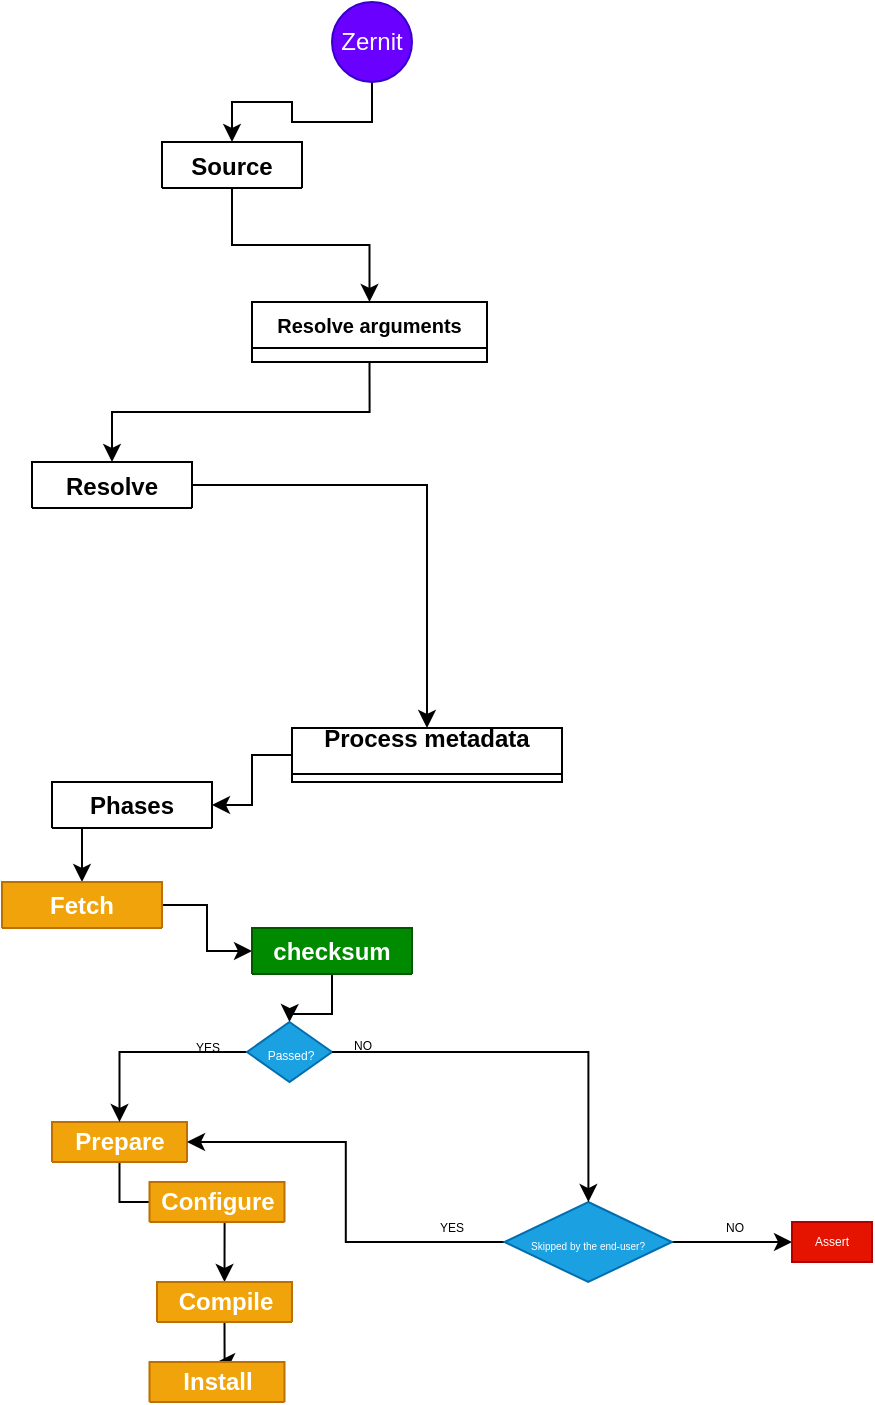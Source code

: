 <mxfile version="12.7.2" type="github">
  <diagram id="XR5g8oToN-AzZHMann27" name="Page-1">
    <mxGraphModel dx="395" dy="355" grid="1" gridSize="10" guides="1" tooltips="1" connect="1" arrows="1" fold="1" page="1" pageScale="1" pageWidth="850" pageHeight="1100" background="none" math="0" shadow="0">
      <root>
        <mxCell id="0" />
        <mxCell id="1" parent="0" />
        <mxCell id="4reyHjq-1IWQWPBtuEJG-16" style="edgeStyle=orthogonalEdgeStyle;rounded=0;orthogonalLoop=1;jettySize=auto;html=1;exitX=0.5;exitY=1;exitDx=0;exitDy=0;fontSize=10;" edge="1" parent="1" source="4reyHjq-1IWQWPBtuEJG-6" target="4reyHjq-1IWQWPBtuEJG-10">
          <mxGeometry relative="1" as="geometry" />
        </mxCell>
        <mxCell id="4reyHjq-1IWQWPBtuEJG-6" value="&lt;div&gt;Zernit&lt;/div&gt;" style="ellipse;whiteSpace=wrap;html=1;aspect=fixed;fillColor=#6a00ff;strokeColor=#3700CC;fontColor=#ffffff;" vertex="1" parent="1">
          <mxGeometry x="420" y="320" width="40" height="40" as="geometry" />
        </mxCell>
        <mxCell id="4reyHjq-1IWQWPBtuEJG-31" style="edgeStyle=orthogonalEdgeStyle;rounded=0;orthogonalLoop=1;jettySize=auto;html=1;exitX=0.5;exitY=1;exitDx=0;exitDy=0;fontSize=10;" edge="1" parent="1" source="4reyHjq-1IWQWPBtuEJG-10" target="4reyHjq-1IWQWPBtuEJG-25">
          <mxGeometry relative="1" as="geometry" />
        </mxCell>
        <mxCell id="4reyHjq-1IWQWPBtuEJG-10" value="Source" style="swimlane;startSize=23;" vertex="1" collapsed="1" parent="1">
          <mxGeometry x="335" y="390" width="70" height="23" as="geometry">
            <mxRectangle x="335" y="390" width="200" height="50" as="alternateBounds" />
          </mxGeometry>
        </mxCell>
        <mxCell id="4reyHjq-1IWQWPBtuEJG-12" value="&lt;div style=&quot;font-size: 10px&quot;&gt;Abstract for source code implementation&lt;/div&gt;" style="text;html=1;align=center;verticalAlign=middle;resizable=0;points=[];autosize=1;fontSize=10;" vertex="1" parent="4reyHjq-1IWQWPBtuEJG-10">
          <mxGeometry x="5" y="20" width="190" height="20" as="geometry" />
        </mxCell>
        <mxCell id="4reyHjq-1IWQWPBtuEJG-39" style="edgeStyle=orthogonalEdgeStyle;rounded=0;orthogonalLoop=1;jettySize=auto;html=1;fontSize=10;" edge="1" parent="1" source="4reyHjq-1IWQWPBtuEJG-18" target="4reyHjq-1IWQWPBtuEJG-36">
          <mxGeometry relative="1" as="geometry" />
        </mxCell>
        <mxCell id="4reyHjq-1IWQWPBtuEJG-18" value="Resolve" style="swimlane;startSize=23;" vertex="1" collapsed="1" parent="1">
          <mxGeometry x="270" y="550" width="80" height="23" as="geometry">
            <mxRectangle x="270" y="550" width="210" height="80" as="alternateBounds" />
          </mxGeometry>
        </mxCell>
        <mxCell id="4reyHjq-1IWQWPBtuEJG-19" value="&lt;div&gt;Install/Uninstall packages on the system&lt;/div&gt;" style="text;html=1;align=center;verticalAlign=middle;resizable=0;points=[];autosize=1;fontSize=10;" vertex="1" parent="4reyHjq-1IWQWPBtuEJG-18">
          <mxGeometry x="10" y="40" width="190" height="20" as="geometry" />
        </mxCell>
        <mxCell id="4reyHjq-1IWQWPBtuEJG-32" style="edgeStyle=orthogonalEdgeStyle;rounded=0;orthogonalLoop=1;jettySize=auto;html=1;exitX=0.5;exitY=1;exitDx=0;exitDy=0;fontSize=10;" edge="1" parent="1" source="4reyHjq-1IWQWPBtuEJG-25" target="4reyHjq-1IWQWPBtuEJG-18">
          <mxGeometry relative="1" as="geometry" />
        </mxCell>
        <mxCell id="4reyHjq-1IWQWPBtuEJG-25" value="Resolve arguments" style="swimlane;startSize=23;fontSize=10;" vertex="1" collapsed="1" parent="1">
          <mxGeometry x="380" y="470" width="117.5" height="30" as="geometry">
            <mxRectangle x="210" y="460" width="405" height="80" as="alternateBounds" />
          </mxGeometry>
        </mxCell>
        <mxCell id="4reyHjq-1IWQWPBtuEJG-26" value="We are expecting subcommands to be resolved based on the amount of executables in subcom directory" style="text;align=center;verticalAlign=middle;resizable=0;points=[];autosize=1;fontSize=10;html=1;" vertex="1" parent="4reyHjq-1IWQWPBtuEJG-25">
          <mxGeometry x="-20" y="40" width="470" height="20" as="geometry" />
        </mxCell>
        <mxCell id="4reyHjq-1IWQWPBtuEJG-43" style="edgeStyle=orthogonalEdgeStyle;rounded=0;orthogonalLoop=1;jettySize=auto;html=1;exitX=0.5;exitY=1;exitDx=0;exitDy=0;entryX=0.5;entryY=0;entryDx=0;entryDy=0;fontSize=10;" edge="1" parent="1" source="4reyHjq-1IWQWPBtuEJG-33" target="4reyHjq-1IWQWPBtuEJG-41">
          <mxGeometry relative="1" as="geometry" />
        </mxCell>
        <mxCell id="4reyHjq-1IWQWPBtuEJG-33" value="Phases" style="swimlane;startSize=23;whiteSpace=wrap;" vertex="1" collapsed="1" parent="1">
          <mxGeometry x="280" y="710" width="80" height="23" as="geometry">
            <mxRectangle x="280" y="710" width="325" height="80" as="alternateBounds" />
          </mxGeometry>
        </mxCell>
        <mxCell id="4reyHjq-1IWQWPBtuEJG-34" value="&lt;div&gt;All packages goes through these phases to be processed on the system&lt;/div&gt;&lt;div&gt;&lt;br&gt;&lt;/div&gt;&lt;div&gt;These phases are expected to be hard-coded where developers can add custom phases if desired&lt;br&gt;&lt;/div&gt;" style="text;html=1;align=center;verticalAlign=middle;resizable=0;points=[];autosize=1;fontSize=10;" vertex="1" parent="4reyHjq-1IWQWPBtuEJG-33">
          <mxGeometry x="-115" y="30" width="440" height="40" as="geometry" />
        </mxCell>
        <mxCell id="4reyHjq-1IWQWPBtuEJG-40" style="edgeStyle=orthogonalEdgeStyle;rounded=0;orthogonalLoop=1;jettySize=auto;html=1;fontSize=10;" edge="1" parent="1" source="4reyHjq-1IWQWPBtuEJG-36" target="4reyHjq-1IWQWPBtuEJG-33">
          <mxGeometry relative="1" as="geometry" />
        </mxCell>
        <mxCell id="4reyHjq-1IWQWPBtuEJG-36" value="Process metadata&#xa;" style="swimlane;startSize=23;" vertex="1" collapsed="1" parent="1">
          <mxGeometry x="400" y="683" width="135" height="27" as="geometry">
            <mxRectangle x="300" y="703" width="550" height="85" as="alternateBounds" />
          </mxGeometry>
        </mxCell>
        <mxCell id="4reyHjq-1IWQWPBtuEJG-37" value="&lt;div&gt;For software to know what the package is it first needs to process metadata&lt;/div&gt;&lt;div&gt;&lt;br&gt;&lt;/div&gt;&lt;div&gt;Metadata should contain the whole tree that we expect to be changed in the system -&amp;gt; If this is not met then the resolution should fail for security reasons&lt;/div&gt;&lt;div&gt;&lt;br&gt;&lt;/div&gt;&lt;div&gt;&lt;br&gt;&lt;/div&gt;" style="text;html=1;align=center;verticalAlign=middle;resizable=0;points=[];autosize=1;fontSize=10;" vertex="1" parent="4reyHjq-1IWQWPBtuEJG-36">
          <mxGeometry x="-120" y="15" width="670" height="70" as="geometry" />
        </mxCell>
        <mxCell id="4reyHjq-1IWQWPBtuEJG-73" style="edgeStyle=orthogonalEdgeStyle;rounded=0;orthogonalLoop=1;jettySize=auto;html=1;fontSize=10;" edge="1" parent="1" source="4reyHjq-1IWQWPBtuEJG-41" target="4reyHjq-1IWQWPBtuEJG-70">
          <mxGeometry relative="1" as="geometry" />
        </mxCell>
        <mxCell id="4reyHjq-1IWQWPBtuEJG-41" value="Fetch" style="swimlane;startSize=23;whiteSpace=wrap;fillColor=#f0a30a;strokeColor=#BD7000;fontColor=#ffffff;" vertex="1" collapsed="1" parent="1">
          <mxGeometry x="255" y="760" width="80" height="23" as="geometry">
            <mxRectangle x="255" y="760" width="325" height="66" as="alternateBounds" />
          </mxGeometry>
        </mxCell>
        <mxCell id="4reyHjq-1IWQWPBtuEJG-42" value="&lt;div&gt;Phase dedicated to fetch the source/binary of the package&lt;/div&gt;&lt;div&gt;&lt;br&gt;&lt;/div&gt;&lt;div&gt;This is the only phase that is not skippable&lt;br&gt;&lt;/div&gt;" style="text;html=1;align=center;verticalAlign=middle;resizable=0;points=[];autosize=1;fontSize=10;" vertex="1" parent="4reyHjq-1IWQWPBtuEJG-41">
          <mxGeometry x="40" y="26" width="270" height="40" as="geometry" />
        </mxCell>
        <mxCell id="4reyHjq-1IWQWPBtuEJG-52" style="edgeStyle=orthogonalEdgeStyle;rounded=0;orthogonalLoop=1;jettySize=auto;html=1;fontSize=10;" edge="1" parent="1" source="4reyHjq-1IWQWPBtuEJG-44" target="4reyHjq-1IWQWPBtuEJG-49">
          <mxGeometry relative="1" as="geometry" />
        </mxCell>
        <mxCell id="4reyHjq-1IWQWPBtuEJG-44" value="Prepare" style="swimlane;startSize=23;whiteSpace=wrap;fillColor=#f0a30a;strokeColor=#BD7000;fontColor=#ffffff;" vertex="1" collapsed="1" parent="1">
          <mxGeometry x="280" y="880" width="67.5" height="20" as="geometry">
            <mxRectangle x="362.5" y="770" width="210" height="60" as="alternateBounds" />
          </mxGeometry>
        </mxCell>
        <mxCell id="4reyHjq-1IWQWPBtuEJG-45" value="Apply patches to the original source if needed" style="text;html=1;align=center;verticalAlign=middle;resizable=0;points=[];autosize=1;fontSize=10;" vertex="1" parent="4reyHjq-1IWQWPBtuEJG-44">
          <mxGeometry y="33" width="210" height="20" as="geometry" />
        </mxCell>
        <mxCell id="4reyHjq-1IWQWPBtuEJG-55" style="edgeStyle=orthogonalEdgeStyle;rounded=0;orthogonalLoop=1;jettySize=auto;html=1;exitX=0.5;exitY=1;exitDx=0;exitDy=0;entryX=0.5;entryY=0;entryDx=0;entryDy=0;fontSize=10;" edge="1" parent="1" source="4reyHjq-1IWQWPBtuEJG-49" target="4reyHjq-1IWQWPBtuEJG-53">
          <mxGeometry relative="1" as="geometry" />
        </mxCell>
        <mxCell id="4reyHjq-1IWQWPBtuEJG-49" value="Configure" style="swimlane;startSize=23;whiteSpace=wrap;fillColor=#f0a30a;strokeColor=#BD7000;fontColor=#ffffff;" vertex="1" collapsed="1" parent="1">
          <mxGeometry x="328.75" y="910" width="67.5" height="20" as="geometry">
            <mxRectangle x="358" y="840" width="215" height="63" as="alternateBounds" />
          </mxGeometry>
        </mxCell>
        <mxCell id="4reyHjq-1IWQWPBtuEJG-50" value="&lt;div&gt;Configure the package if needed&lt;/div&gt;&lt;div&gt;&lt;br&gt;This is expected to be automatic where possible&lt;br&gt;&lt;/div&gt;" style="text;html=1;align=center;verticalAlign=middle;resizable=0;points=[];autosize=1;fontSize=10;" vertex="1" parent="4reyHjq-1IWQWPBtuEJG-49">
          <mxGeometry x="-5" y="23" width="220" height="40" as="geometry" />
        </mxCell>
        <mxCell id="4reyHjq-1IWQWPBtuEJG-58" style="edgeStyle=orthogonalEdgeStyle;rounded=0;orthogonalLoop=1;jettySize=auto;html=1;exitX=0.5;exitY=1;exitDx=0;exitDy=0;fontSize=10;" edge="1" parent="1" source="4reyHjq-1IWQWPBtuEJG-53" target="4reyHjq-1IWQWPBtuEJG-56">
          <mxGeometry relative="1" as="geometry" />
        </mxCell>
        <mxCell id="4reyHjq-1IWQWPBtuEJG-53" value="Compile" style="swimlane;startSize=23;whiteSpace=wrap;fillColor=#f0a30a;strokeColor=#BD7000;fontColor=#ffffff;" vertex="1" collapsed="1" parent="1">
          <mxGeometry x="332.5" y="960" width="67.5" height="20" as="geometry">
            <mxRectangle x="370" y="900" width="215" height="63" as="alternateBounds" />
          </mxGeometry>
        </mxCell>
        <mxCell id="4reyHjq-1IWQWPBtuEJG-54" value="Compile package if needed" style="text;html=1;align=center;verticalAlign=middle;resizable=0;points=[];autosize=1;fontSize=10;" vertex="1" parent="4reyHjq-1IWQWPBtuEJG-53">
          <mxGeometry x="40" y="33" width="130" height="20" as="geometry" />
        </mxCell>
        <mxCell id="4reyHjq-1IWQWPBtuEJG-56" value="Install" style="swimlane;startSize=23;whiteSpace=wrap;fillColor=#f0a30a;strokeColor=#BD7000;fontColor=#ffffff;" vertex="1" collapsed="1" parent="1">
          <mxGeometry x="328.75" y="1000" width="67.5" height="20" as="geometry">
            <mxRectangle x="210" y="960" width="215" height="63" as="alternateBounds" />
          </mxGeometry>
        </mxCell>
        <mxCell id="4reyHjq-1IWQWPBtuEJG-57" value="Install the package on the system" style="text;html=1;align=center;verticalAlign=middle;resizable=0;points=[];autosize=1;fontSize=10;" vertex="1" parent="4reyHjq-1IWQWPBtuEJG-56">
          <mxGeometry x="25" y="33" width="160" height="20" as="geometry" />
        </mxCell>
        <mxCell id="4reyHjq-1IWQWPBtuEJG-75" style="edgeStyle=orthogonalEdgeStyle;rounded=0;orthogonalLoop=1;jettySize=auto;html=1;entryX=0.5;entryY=0;entryDx=0;entryDy=0;fontSize=10;" edge="1" parent="1" source="4reyHjq-1IWQWPBtuEJG-70" target="4reyHjq-1IWQWPBtuEJG-74">
          <mxGeometry relative="1" as="geometry" />
        </mxCell>
        <mxCell id="4reyHjq-1IWQWPBtuEJG-70" value="checksum" style="swimlane;startSize=24;whiteSpace=wrap;rounded=1;arcSize=21;swimlaneFillColor=none;shadow=0;comic=0;glass=0;swimlaneLine=1;fillColor=#008a00;strokeColor=#005700;fontColor=#ffffff;perimeterSpacing=0;" vertex="1" collapsed="1" parent="1">
          <mxGeometry x="380" y="783" width="80" height="23" as="geometry">
            <mxRectangle x="272.5" y="783" width="325" height="63" as="alternateBounds" />
          </mxGeometry>
        </mxCell>
        <mxCell id="4reyHjq-1IWQWPBtuEJG-71" value="Make sure that downloaded are what we expect" style="text;html=1;align=center;verticalAlign=middle;resizable=0;points=[];autosize=1;fontSize=10;" vertex="1" parent="4reyHjq-1IWQWPBtuEJG-70">
          <mxGeometry x="65" y="36" width="220" height="20" as="geometry" />
        </mxCell>
        <mxCell id="4reyHjq-1IWQWPBtuEJG-87" style="edgeStyle=orthogonalEdgeStyle;rounded=0;orthogonalLoop=1;jettySize=auto;html=1;fontSize=6;" edge="1" parent="1" source="4reyHjq-1IWQWPBtuEJG-74" target="4reyHjq-1IWQWPBtuEJG-44">
          <mxGeometry relative="1" as="geometry" />
        </mxCell>
        <mxCell id="4reyHjq-1IWQWPBtuEJG-74" value="&lt;font style=&quot;font-size: 6px&quot;&gt;Passed?&lt;/font&gt;" style="rhombus;whiteSpace=wrap;html=1;rounded=0;shadow=0;glass=0;comic=0;fontSize=10;fillColor=#1ba1e2;strokeColor=#006EAF;fontColor=#ffffff;" vertex="1" parent="1">
          <mxGeometry x="377.5" y="830" width="42.5" height="30" as="geometry" />
        </mxCell>
        <mxCell id="4reyHjq-1IWQWPBtuEJG-93" style="edgeStyle=orthogonalEdgeStyle;rounded=0;orthogonalLoop=1;jettySize=auto;html=1;entryX=1;entryY=0.5;entryDx=0;entryDy=0;fontSize=6;" edge="1" parent="1" source="4reyHjq-1IWQWPBtuEJG-85" target="4reyHjq-1IWQWPBtuEJG-44">
          <mxGeometry relative="1" as="geometry" />
        </mxCell>
        <mxCell id="4reyHjq-1IWQWPBtuEJG-95" style="edgeStyle=orthogonalEdgeStyle;rounded=0;orthogonalLoop=1;jettySize=auto;html=1;fontSize=6;" edge="1" parent="1" source="4reyHjq-1IWQWPBtuEJG-85" target="4reyHjq-1IWQWPBtuEJG-99">
          <mxGeometry relative="1" as="geometry">
            <mxPoint x="650" y="940" as="targetPoint" />
          </mxGeometry>
        </mxCell>
        <mxCell id="4reyHjq-1IWQWPBtuEJG-85" value="&lt;font style=&quot;font-size: 5px&quot;&gt;Skipped by the end-user?&lt;/font&gt;" style="rhombus;whiteSpace=wrap;html=1;rounded=0;shadow=0;glass=0;comic=0;fontSize=10;fillColor=#1ba1e2;strokeColor=#006EAF;fontColor=#ffffff;" vertex="1" parent="1">
          <mxGeometry x="506.25" y="920" width="83.75" height="40" as="geometry" />
        </mxCell>
        <mxCell id="4reyHjq-1IWQWPBtuEJG-78" style="edgeStyle=orthogonalEdgeStyle;rounded=0;orthogonalLoop=1;jettySize=auto;html=1;fontSize=10;" edge="1" parent="1" source="4reyHjq-1IWQWPBtuEJG-74" target="4reyHjq-1IWQWPBtuEJG-85">
          <mxGeometry relative="1" as="geometry">
            <mxPoint x="490" y="920" as="targetPoint" />
          </mxGeometry>
        </mxCell>
        <mxCell id="4reyHjq-1IWQWPBtuEJG-80" value="NO" style="text;html=1;strokeColor=none;fillColor=none;align=center;verticalAlign=middle;whiteSpace=wrap;rounded=0;shadow=0;glass=0;comic=0;fontSize=6;" vertex="1" parent="1">
          <mxGeometry x="423.75" y="839.38" width="22.5" height="5.625" as="geometry" />
        </mxCell>
        <mxCell id="4reyHjq-1IWQWPBtuEJG-79" value="YES" style="text;html=1;strokeColor=none;fillColor=none;align=center;verticalAlign=middle;whiteSpace=wrap;rounded=0;shadow=0;glass=0;comic=0;fontSize=6;" vertex="1" parent="1">
          <mxGeometry x="347.5" y="840" width="20" height="5" as="geometry" />
        </mxCell>
        <mxCell id="4reyHjq-1IWQWPBtuEJG-94" value="YES" style="text;html=1;strokeColor=none;fillColor=none;align=center;verticalAlign=middle;whiteSpace=wrap;rounded=0;shadow=0;glass=0;comic=0;fontSize=6;" vertex="1" parent="1">
          <mxGeometry x="470" y="930" width="20" height="5" as="geometry" />
        </mxCell>
        <mxCell id="4reyHjq-1IWQWPBtuEJG-99" value="Assert" style="rounded=0;whiteSpace=wrap;html=1;shadow=0;glass=0;comic=0;fontSize=6;fillColor=#e51400;strokeColor=#B20000;fontColor=#ffffff;" vertex="1" parent="1">
          <mxGeometry x="650" y="930" width="40" height="20" as="geometry" />
        </mxCell>
        <mxCell id="4reyHjq-1IWQWPBtuEJG-100" value="NO" style="text;html=1;strokeColor=none;fillColor=none;align=center;verticalAlign=middle;whiteSpace=wrap;rounded=0;shadow=0;glass=0;comic=0;fontSize=6;" vertex="1" parent="1">
          <mxGeometry x="610" y="930" width="22.5" height="5.625" as="geometry" />
        </mxCell>
      </root>
    </mxGraphModel>
  </diagram>
</mxfile>
